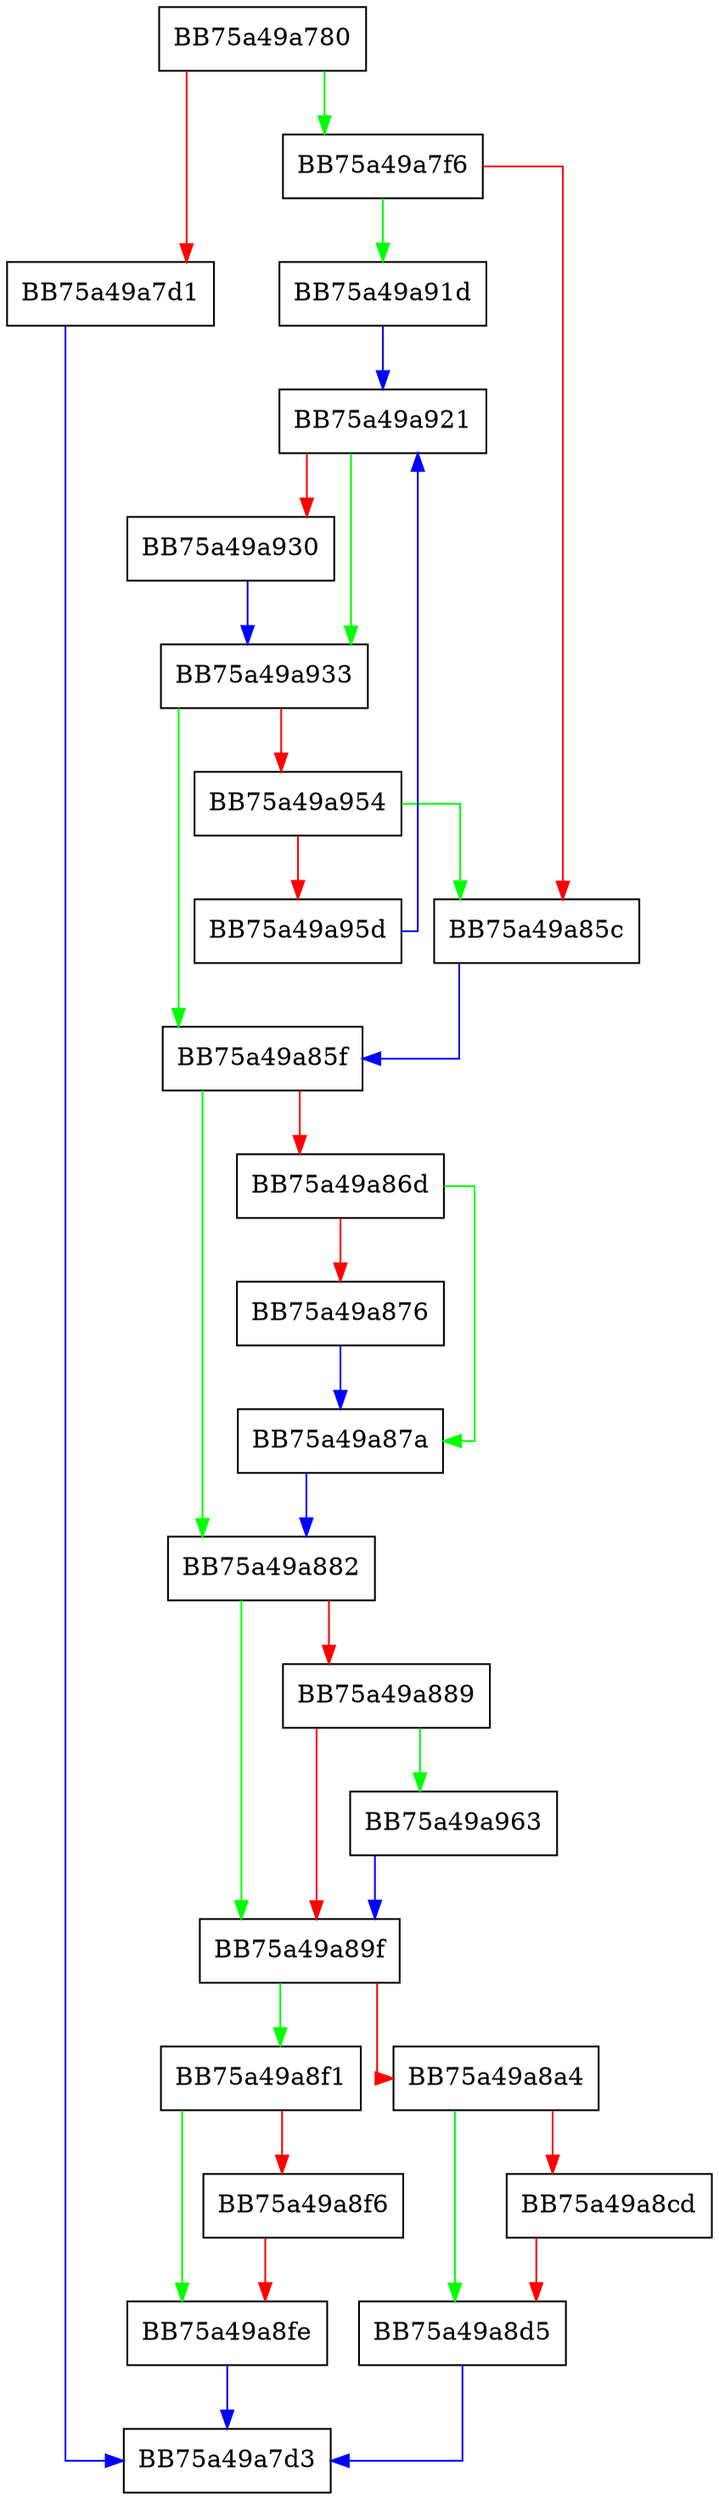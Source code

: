 digraph AnomalyEventLookup {
  node [shape="box"];
  graph [splines=ortho];
  BB75a49a780 -> BB75a49a7f6 [color="green"];
  BB75a49a780 -> BB75a49a7d1 [color="red"];
  BB75a49a7d1 -> BB75a49a7d3 [color="blue"];
  BB75a49a7f6 -> BB75a49a91d [color="green"];
  BB75a49a7f6 -> BB75a49a85c [color="red"];
  BB75a49a85c -> BB75a49a85f [color="blue"];
  BB75a49a85f -> BB75a49a882 [color="green"];
  BB75a49a85f -> BB75a49a86d [color="red"];
  BB75a49a86d -> BB75a49a87a [color="green"];
  BB75a49a86d -> BB75a49a876 [color="red"];
  BB75a49a876 -> BB75a49a87a [color="blue"];
  BB75a49a87a -> BB75a49a882 [color="blue"];
  BB75a49a882 -> BB75a49a89f [color="green"];
  BB75a49a882 -> BB75a49a889 [color="red"];
  BB75a49a889 -> BB75a49a963 [color="green"];
  BB75a49a889 -> BB75a49a89f [color="red"];
  BB75a49a89f -> BB75a49a8f1 [color="green"];
  BB75a49a89f -> BB75a49a8a4 [color="red"];
  BB75a49a8a4 -> BB75a49a8d5 [color="green"];
  BB75a49a8a4 -> BB75a49a8cd [color="red"];
  BB75a49a8cd -> BB75a49a8d5 [color="red"];
  BB75a49a8d5 -> BB75a49a7d3 [color="blue"];
  BB75a49a8f1 -> BB75a49a8fe [color="green"];
  BB75a49a8f1 -> BB75a49a8f6 [color="red"];
  BB75a49a8f6 -> BB75a49a8fe [color="red"];
  BB75a49a8fe -> BB75a49a7d3 [color="blue"];
  BB75a49a91d -> BB75a49a921 [color="blue"];
  BB75a49a921 -> BB75a49a933 [color="green"];
  BB75a49a921 -> BB75a49a930 [color="red"];
  BB75a49a930 -> BB75a49a933 [color="blue"];
  BB75a49a933 -> BB75a49a85f [color="green"];
  BB75a49a933 -> BB75a49a954 [color="red"];
  BB75a49a954 -> BB75a49a85c [color="green"];
  BB75a49a954 -> BB75a49a95d [color="red"];
  BB75a49a95d -> BB75a49a921 [color="blue"];
  BB75a49a963 -> BB75a49a89f [color="blue"];
}